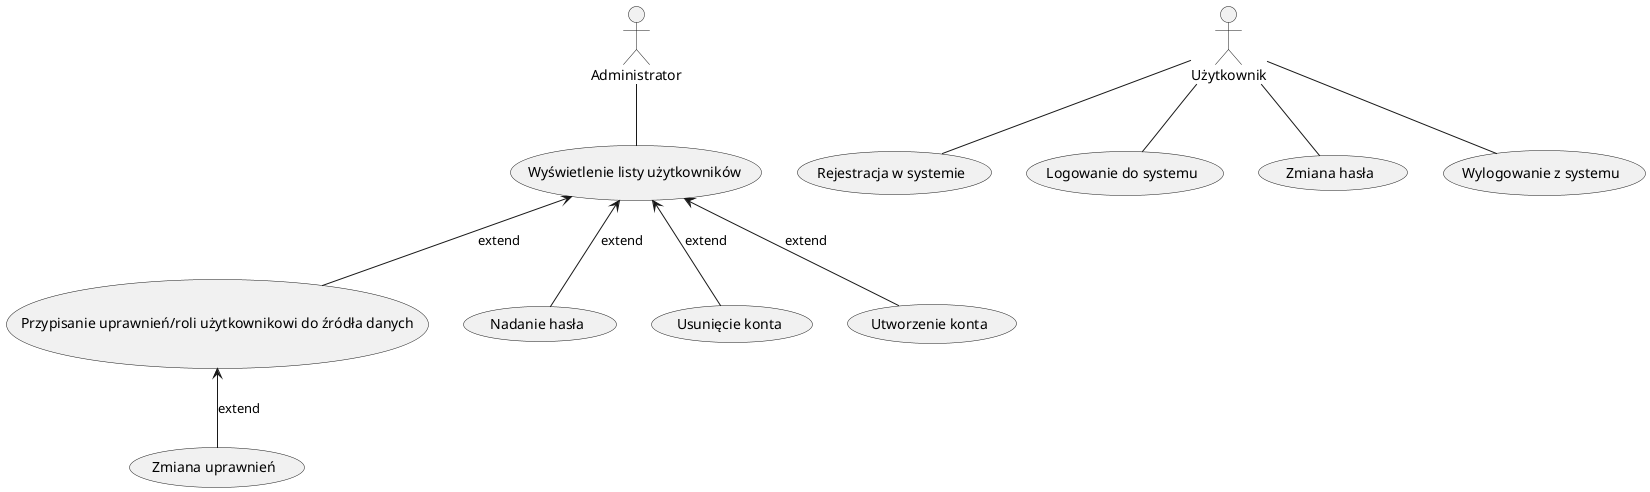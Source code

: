@startuml Zarządzanie użytkownikami i dostępem

actor "Administrator" as Admin
actor "Użytkownik" as User

usecase "Wyświetlenie listy użytkowników" as UC1
usecase "Przypisanie uprawnień/roli użytkownikowi do źródła danych" as UC2
usecase "Zmiana uprawnień" as UC3
usecase "Rejestracja w systemie" as UC4
usecase "Logowanie do systemu" as UC5
usecase "Nadanie hasła" as UC6
usecase "Zmiana hasła" as UC7
usecase "Usunięcie konta" as UC8
usecase "Utworzenie konta" as UC9
usecase "Wylogowanie z systemu" as UC10

Admin -- UC1
UC1 <-- UC6 : extend
UC1 <-- UC2 : extend
UC2 <-- UC3 : extend
UC1 <-- UC8 : extend
UC1 <-- UC9 : extend

User -- UC4
User -- UC5
User -- UC7
User -- UC10  

@enduml


